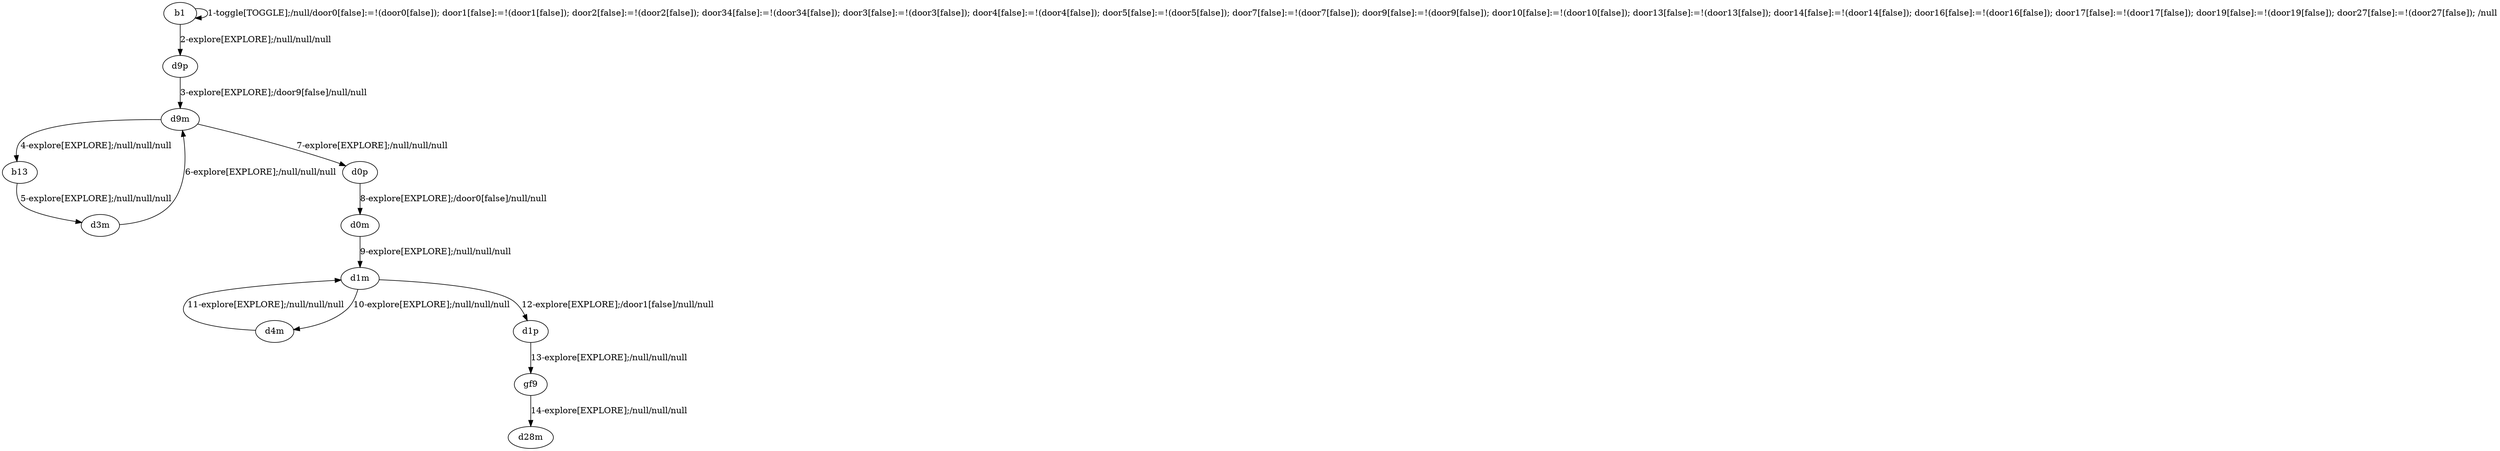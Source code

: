 # Total number of goals covered by this test: 1
# d4m --> d1m

digraph g {
"b1" -> "b1" [label = "1-toggle[TOGGLE];/null/door0[false]:=!(door0[false]); door1[false]:=!(door1[false]); door2[false]:=!(door2[false]); door34[false]:=!(door34[false]); door3[false]:=!(door3[false]); door4[false]:=!(door4[false]); door5[false]:=!(door5[false]); door7[false]:=!(door7[false]); door9[false]:=!(door9[false]); door10[false]:=!(door10[false]); door13[false]:=!(door13[false]); door14[false]:=!(door14[false]); door16[false]:=!(door16[false]); door17[false]:=!(door17[false]); door19[false]:=!(door19[false]); door27[false]:=!(door27[false]); /null"];
"b1" -> "d9p" [label = "2-explore[EXPLORE];/null/null/null"];
"d9p" -> "d9m" [label = "3-explore[EXPLORE];/door9[false]/null/null"];
"d9m" -> "b13" [label = "4-explore[EXPLORE];/null/null/null"];
"b13" -> "d3m" [label = "5-explore[EXPLORE];/null/null/null"];
"d3m" -> "d9m" [label = "6-explore[EXPLORE];/null/null/null"];
"d9m" -> "d0p" [label = "7-explore[EXPLORE];/null/null/null"];
"d0p" -> "d0m" [label = "8-explore[EXPLORE];/door0[false]/null/null"];
"d0m" -> "d1m" [label = "9-explore[EXPLORE];/null/null/null"];
"d1m" -> "d4m" [label = "10-explore[EXPLORE];/null/null/null"];
"d4m" -> "d1m" [label = "11-explore[EXPLORE];/null/null/null"];
"d1m" -> "d1p" [label = "12-explore[EXPLORE];/door1[false]/null/null"];
"d1p" -> "gf9" [label = "13-explore[EXPLORE];/null/null/null"];
"gf9" -> "d28m" [label = "14-explore[EXPLORE];/null/null/null"];
}